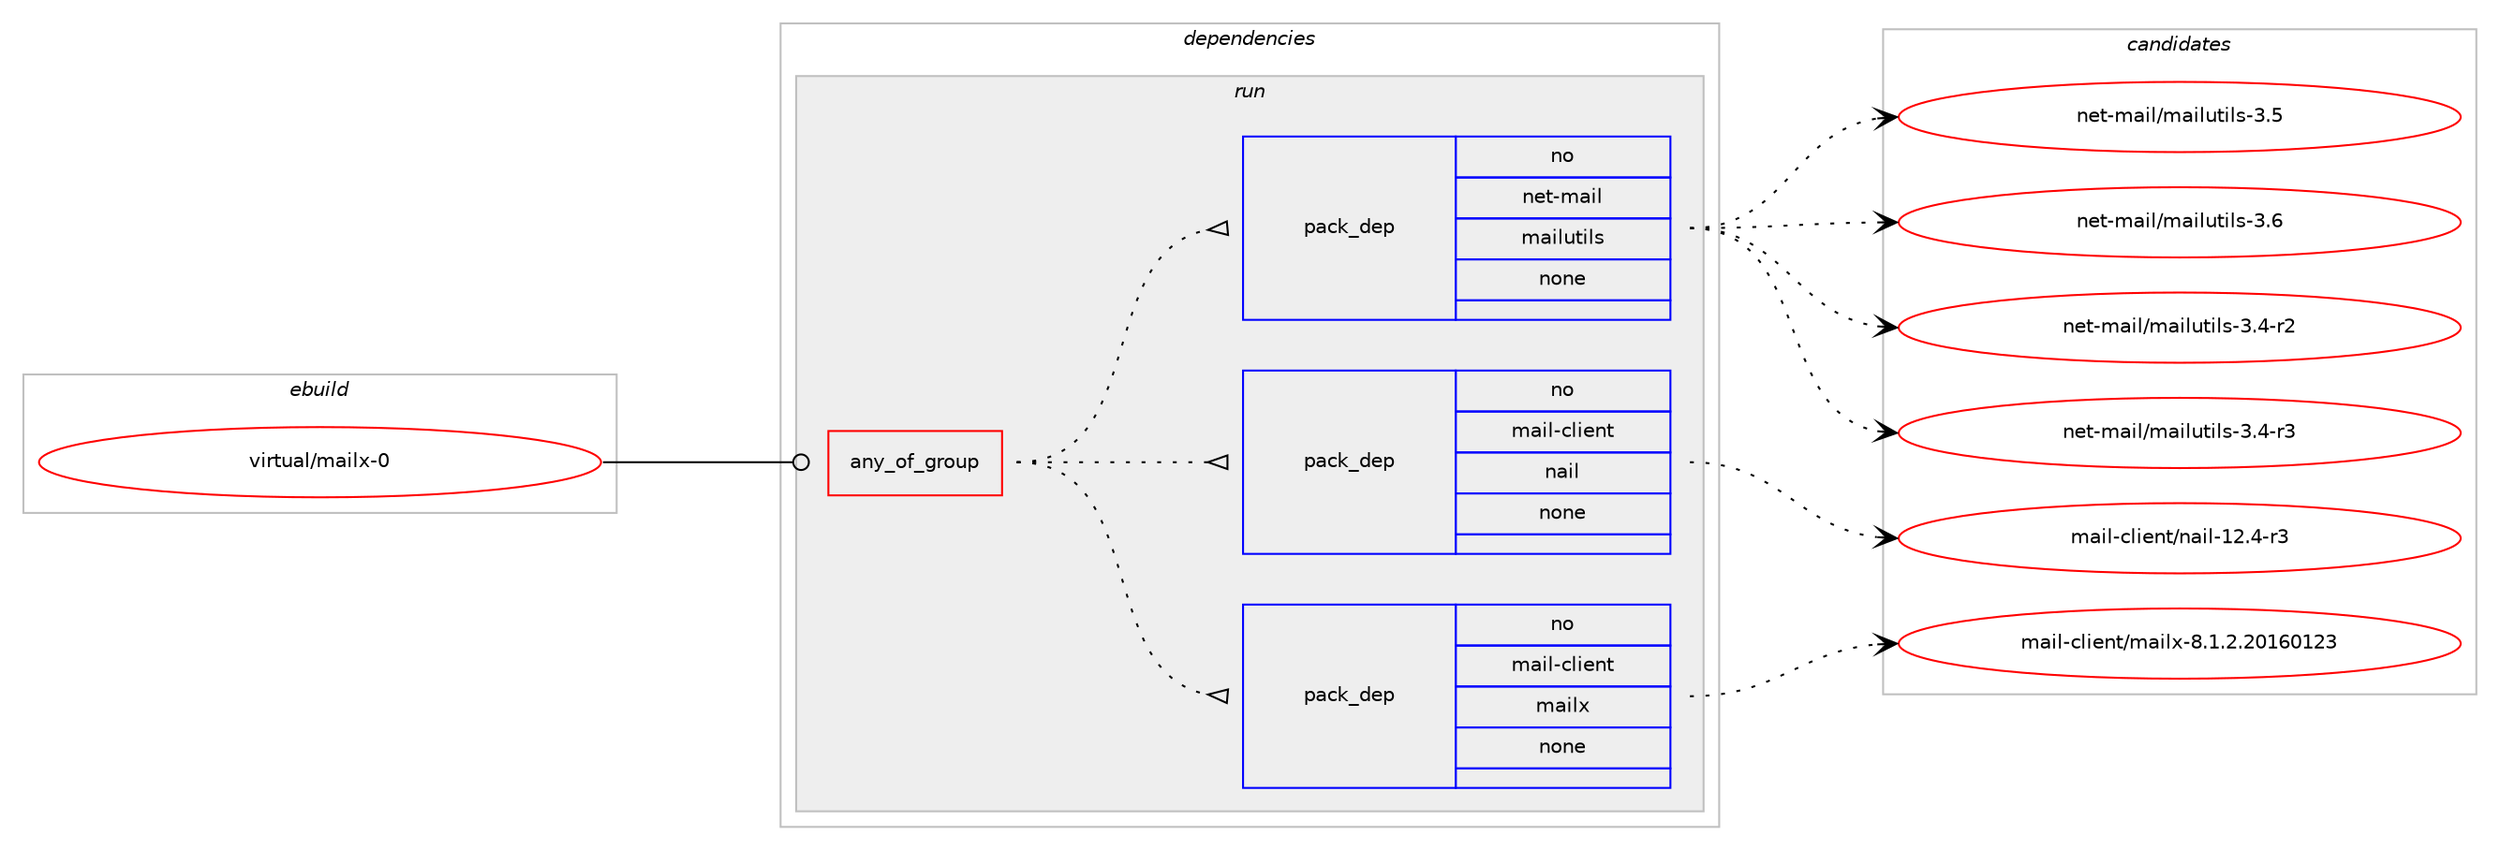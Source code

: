 digraph prolog {

# *************
# Graph options
# *************

newrank=true;
concentrate=true;
compound=true;
graph [rankdir=LR,fontname=Helvetica,fontsize=10,ranksep=1.5];#, ranksep=2.5, nodesep=0.2];
edge  [arrowhead=vee];
node  [fontname=Helvetica,fontsize=10];

# **********
# The ebuild
# **********

subgraph cluster_leftcol {
color=gray;
rank=same;
label=<<i>ebuild</i>>;
id [label="virtual/mailx-0", color=red, width=4, href="../virtual/mailx-0.svg"];
}

# ****************
# The dependencies
# ****************

subgraph cluster_midcol {
color=gray;
label=<<i>dependencies</i>>;
subgraph cluster_compile {
fillcolor="#eeeeee";
style=filled;
label=<<i>compile</i>>;
}
subgraph cluster_compileandrun {
fillcolor="#eeeeee";
style=filled;
label=<<i>compile and run</i>>;
}
subgraph cluster_run {
fillcolor="#eeeeee";
style=filled;
label=<<i>run</i>>;
subgraph any27870 {
dependency1741384 [label=<<TABLE BORDER="0" CELLBORDER="1" CELLSPACING="0" CELLPADDING="4"><TR><TD CELLPADDING="10">any_of_group</TD></TR></TABLE>>, shape=none, color=red];subgraph pack1249906 {
dependency1741385 [label=<<TABLE BORDER="0" CELLBORDER="1" CELLSPACING="0" CELLPADDING="4" WIDTH="220"><TR><TD ROWSPAN="6" CELLPADDING="30">pack_dep</TD></TR><TR><TD WIDTH="110">no</TD></TR><TR><TD>mail-client</TD></TR><TR><TD>mailx</TD></TR><TR><TD>none</TD></TR><TR><TD></TD></TR></TABLE>>, shape=none, color=blue];
}
dependency1741384:e -> dependency1741385:w [weight=20,style="dotted",arrowhead="oinv"];
subgraph pack1249907 {
dependency1741386 [label=<<TABLE BORDER="0" CELLBORDER="1" CELLSPACING="0" CELLPADDING="4" WIDTH="220"><TR><TD ROWSPAN="6" CELLPADDING="30">pack_dep</TD></TR><TR><TD WIDTH="110">no</TD></TR><TR><TD>mail-client</TD></TR><TR><TD>nail</TD></TR><TR><TD>none</TD></TR><TR><TD></TD></TR></TABLE>>, shape=none, color=blue];
}
dependency1741384:e -> dependency1741386:w [weight=20,style="dotted",arrowhead="oinv"];
subgraph pack1249908 {
dependency1741387 [label=<<TABLE BORDER="0" CELLBORDER="1" CELLSPACING="0" CELLPADDING="4" WIDTH="220"><TR><TD ROWSPAN="6" CELLPADDING="30">pack_dep</TD></TR><TR><TD WIDTH="110">no</TD></TR><TR><TD>net-mail</TD></TR><TR><TD>mailutils</TD></TR><TR><TD>none</TD></TR><TR><TD></TD></TR></TABLE>>, shape=none, color=blue];
}
dependency1741384:e -> dependency1741387:w [weight=20,style="dotted",arrowhead="oinv"];
}
id:e -> dependency1741384:w [weight=20,style="solid",arrowhead="odot"];
}
}

# **************
# The candidates
# **************

subgraph cluster_choices {
rank=same;
color=gray;
label=<<i>candidates</i>>;

subgraph choice1249906 {
color=black;
nodesep=1;
choice1099710510845991081051011101164710997105108120455646494650465048495448495051 [label="mail-client/mailx-8.1.2.20160123", color=red, width=4,href="../mail-client/mailx-8.1.2.20160123.svg"];
dependency1741385:e -> choice1099710510845991081051011101164710997105108120455646494650465048495448495051:w [style=dotted,weight="100"];
}
subgraph choice1249907 {
color=black;
nodesep=1;
choice109971051084599108105101110116471109710510845495046524511451 [label="mail-client/nail-12.4-r3", color=red, width=4,href="../mail-client/nail-12.4-r3.svg"];
dependency1741386:e -> choice109971051084599108105101110116471109710510845495046524511451:w [style=dotted,weight="100"];
}
subgraph choice1249908 {
color=black;
nodesep=1;
choice11010111645109971051084710997105108117116105108115455146524511450 [label="net-mail/mailutils-3.4-r2", color=red, width=4,href="../net-mail/mailutils-3.4-r2.svg"];
choice11010111645109971051084710997105108117116105108115455146524511451 [label="net-mail/mailutils-3.4-r3", color=red, width=4,href="../net-mail/mailutils-3.4-r3.svg"];
choice1101011164510997105108471099710510811711610510811545514653 [label="net-mail/mailutils-3.5", color=red, width=4,href="../net-mail/mailutils-3.5.svg"];
choice1101011164510997105108471099710510811711610510811545514654 [label="net-mail/mailutils-3.6", color=red, width=4,href="../net-mail/mailutils-3.6.svg"];
dependency1741387:e -> choice11010111645109971051084710997105108117116105108115455146524511450:w [style=dotted,weight="100"];
dependency1741387:e -> choice11010111645109971051084710997105108117116105108115455146524511451:w [style=dotted,weight="100"];
dependency1741387:e -> choice1101011164510997105108471099710510811711610510811545514653:w [style=dotted,weight="100"];
dependency1741387:e -> choice1101011164510997105108471099710510811711610510811545514654:w [style=dotted,weight="100"];
}
}

}
